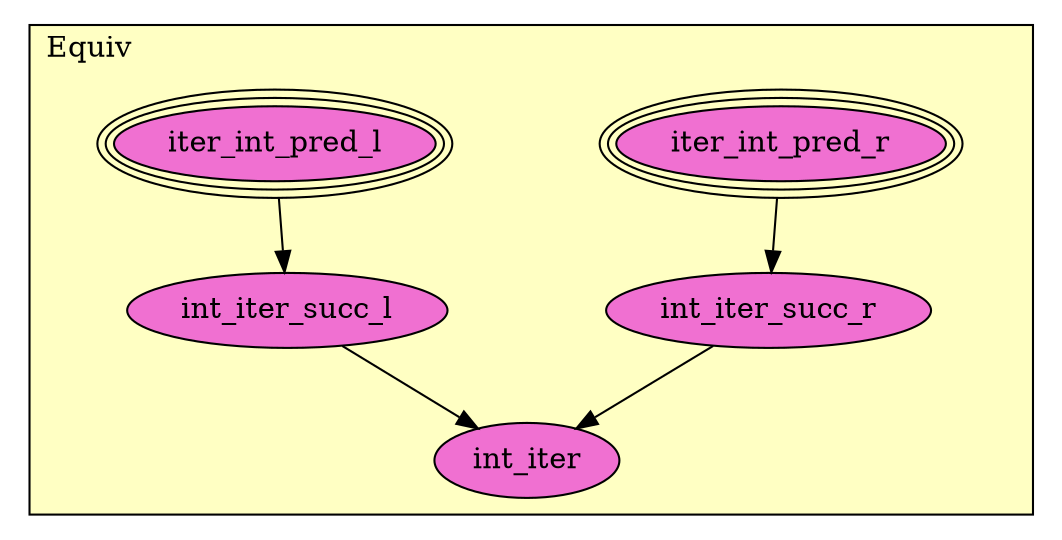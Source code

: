 digraph HoTT_Spaces_Int_Equiv {
  graph [ratio=0.5]
  node [style=filled]
Equiv_iter_int_pred_r [label="iter_int_pred_r", URL=<Equiv.html#iter_int_pred_r>, peripheries=3, fillcolor="#F070D1"] ;
Equiv_iter_int_pred_l [label="iter_int_pred_l", URL=<Equiv.html#iter_int_pred_l>, peripheries=3, fillcolor="#F070D1"] ;
Equiv_int_iter_succ_r [label="int_iter_succ_r", URL=<Equiv.html#int_iter_succ_r>, fillcolor="#F070D1"] ;
Equiv_int_iter_succ_l [label="int_iter_succ_l", URL=<Equiv.html#int_iter_succ_l>, fillcolor="#F070D1"] ;
Equiv_int_iter [label="int_iter", URL=<Equiv.html#int_iter>, fillcolor="#F070D1"] ;
  Equiv_iter_int_pred_r -> Equiv_int_iter_succ_r [] ;
  Equiv_iter_int_pred_l -> Equiv_int_iter_succ_l [] ;
  Equiv_int_iter_succ_r -> Equiv_int_iter [] ;
  Equiv_int_iter_succ_l -> Equiv_int_iter [] ;
subgraph cluster_Equiv { label="Equiv"; fillcolor="#FFFFC3"; labeljust=l; style=filled 
Equiv_int_iter; Equiv_int_iter_succ_l; Equiv_int_iter_succ_r; Equiv_iter_int_pred_l; Equiv_iter_int_pred_r; };
} /* END */
